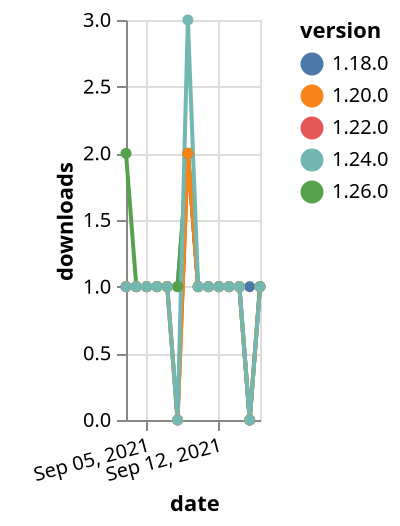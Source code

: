 {"$schema": "https://vega.github.io/schema/vega-lite/v5.json", "description": "A simple bar chart with embedded data.", "data": {"values": [{"date": "2021-09-03", "total": 198, "delta": 1, "version": "1.18.0"}, {"date": "2021-09-04", "total": 199, "delta": 1, "version": "1.18.0"}, {"date": "2021-09-05", "total": 200, "delta": 1, "version": "1.18.0"}, {"date": "2021-09-06", "total": 201, "delta": 1, "version": "1.18.0"}, {"date": "2021-09-07", "total": 202, "delta": 1, "version": "1.18.0"}, {"date": "2021-09-08", "total": 203, "delta": 1, "version": "1.18.0"}, {"date": "2021-09-09", "total": 205, "delta": 2, "version": "1.18.0"}, {"date": "2021-09-10", "total": 206, "delta": 1, "version": "1.18.0"}, {"date": "2021-09-11", "total": 207, "delta": 1, "version": "1.18.0"}, {"date": "2021-09-12", "total": 208, "delta": 1, "version": "1.18.0"}, {"date": "2021-09-13", "total": 209, "delta": 1, "version": "1.18.0"}, {"date": "2021-09-14", "total": 210, "delta": 1, "version": "1.18.0"}, {"date": "2021-09-15", "total": 211, "delta": 1, "version": "1.18.0"}, {"date": "2021-09-16", "total": 212, "delta": 1, "version": "1.18.0"}, {"date": "2021-09-03", "total": 161, "delta": 1, "version": "1.22.0"}, {"date": "2021-09-04", "total": 162, "delta": 1, "version": "1.22.0"}, {"date": "2021-09-05", "total": 163, "delta": 1, "version": "1.22.0"}, {"date": "2021-09-06", "total": 164, "delta": 1, "version": "1.22.0"}, {"date": "2021-09-07", "total": 165, "delta": 1, "version": "1.22.0"}, {"date": "2021-09-08", "total": 165, "delta": 0, "version": "1.22.0"}, {"date": "2021-09-09", "total": 167, "delta": 2, "version": "1.22.0"}, {"date": "2021-09-10", "total": 168, "delta": 1, "version": "1.22.0"}, {"date": "2021-09-11", "total": 169, "delta": 1, "version": "1.22.0"}, {"date": "2021-09-12", "total": 170, "delta": 1, "version": "1.22.0"}, {"date": "2021-09-13", "total": 171, "delta": 1, "version": "1.22.0"}, {"date": "2021-09-14", "total": 172, "delta": 1, "version": "1.22.0"}, {"date": "2021-09-15", "total": 172, "delta": 0, "version": "1.22.0"}, {"date": "2021-09-16", "total": 173, "delta": 1, "version": "1.22.0"}, {"date": "2021-09-03", "total": 128, "delta": 2, "version": "1.26.0"}, {"date": "2021-09-04", "total": 129, "delta": 1, "version": "1.26.0"}, {"date": "2021-09-05", "total": 130, "delta": 1, "version": "1.26.0"}, {"date": "2021-09-06", "total": 131, "delta": 1, "version": "1.26.0"}, {"date": "2021-09-07", "total": 132, "delta": 1, "version": "1.26.0"}, {"date": "2021-09-08", "total": 133, "delta": 1, "version": "1.26.0"}, {"date": "2021-09-09", "total": 135, "delta": 2, "version": "1.26.0"}, {"date": "2021-09-10", "total": 136, "delta": 1, "version": "1.26.0"}, {"date": "2021-09-11", "total": 137, "delta": 1, "version": "1.26.0"}, {"date": "2021-09-12", "total": 138, "delta": 1, "version": "1.26.0"}, {"date": "2021-09-13", "total": 139, "delta": 1, "version": "1.26.0"}, {"date": "2021-09-14", "total": 140, "delta": 1, "version": "1.26.0"}, {"date": "2021-09-15", "total": 140, "delta": 0, "version": "1.26.0"}, {"date": "2021-09-16", "total": 141, "delta": 1, "version": "1.26.0"}, {"date": "2021-09-03", "total": 200, "delta": 1, "version": "1.20.0"}, {"date": "2021-09-04", "total": 201, "delta": 1, "version": "1.20.0"}, {"date": "2021-09-05", "total": 202, "delta": 1, "version": "1.20.0"}, {"date": "2021-09-06", "total": 203, "delta": 1, "version": "1.20.0"}, {"date": "2021-09-07", "total": 204, "delta": 1, "version": "1.20.0"}, {"date": "2021-09-08", "total": 204, "delta": 0, "version": "1.20.0"}, {"date": "2021-09-09", "total": 206, "delta": 2, "version": "1.20.0"}, {"date": "2021-09-10", "total": 207, "delta": 1, "version": "1.20.0"}, {"date": "2021-09-11", "total": 208, "delta": 1, "version": "1.20.0"}, {"date": "2021-09-12", "total": 209, "delta": 1, "version": "1.20.0"}, {"date": "2021-09-13", "total": 210, "delta": 1, "version": "1.20.0"}, {"date": "2021-09-14", "total": 211, "delta": 1, "version": "1.20.0"}, {"date": "2021-09-15", "total": 211, "delta": 0, "version": "1.20.0"}, {"date": "2021-09-16", "total": 212, "delta": 1, "version": "1.20.0"}, {"date": "2021-09-03", "total": 199, "delta": 1, "version": "1.24.0"}, {"date": "2021-09-04", "total": 200, "delta": 1, "version": "1.24.0"}, {"date": "2021-09-05", "total": 201, "delta": 1, "version": "1.24.0"}, {"date": "2021-09-06", "total": 202, "delta": 1, "version": "1.24.0"}, {"date": "2021-09-07", "total": 203, "delta": 1, "version": "1.24.0"}, {"date": "2021-09-08", "total": 203, "delta": 0, "version": "1.24.0"}, {"date": "2021-09-09", "total": 206, "delta": 3, "version": "1.24.0"}, {"date": "2021-09-10", "total": 207, "delta": 1, "version": "1.24.0"}, {"date": "2021-09-11", "total": 208, "delta": 1, "version": "1.24.0"}, {"date": "2021-09-12", "total": 209, "delta": 1, "version": "1.24.0"}, {"date": "2021-09-13", "total": 210, "delta": 1, "version": "1.24.0"}, {"date": "2021-09-14", "total": 211, "delta": 1, "version": "1.24.0"}, {"date": "2021-09-15", "total": 211, "delta": 0, "version": "1.24.0"}, {"date": "2021-09-16", "total": 212, "delta": 1, "version": "1.24.0"}]}, "width": "container", "mark": {"type": "line", "point": {"filled": true}}, "encoding": {"x": {"field": "date", "type": "temporal", "timeUnit": "yearmonthdate", "title": "date", "axis": {"labelAngle": -15}}, "y": {"field": "delta", "type": "quantitative", "title": "downloads"}, "color": {"field": "version", "type": "nominal"}, "tooltip": {"field": "delta"}}}
